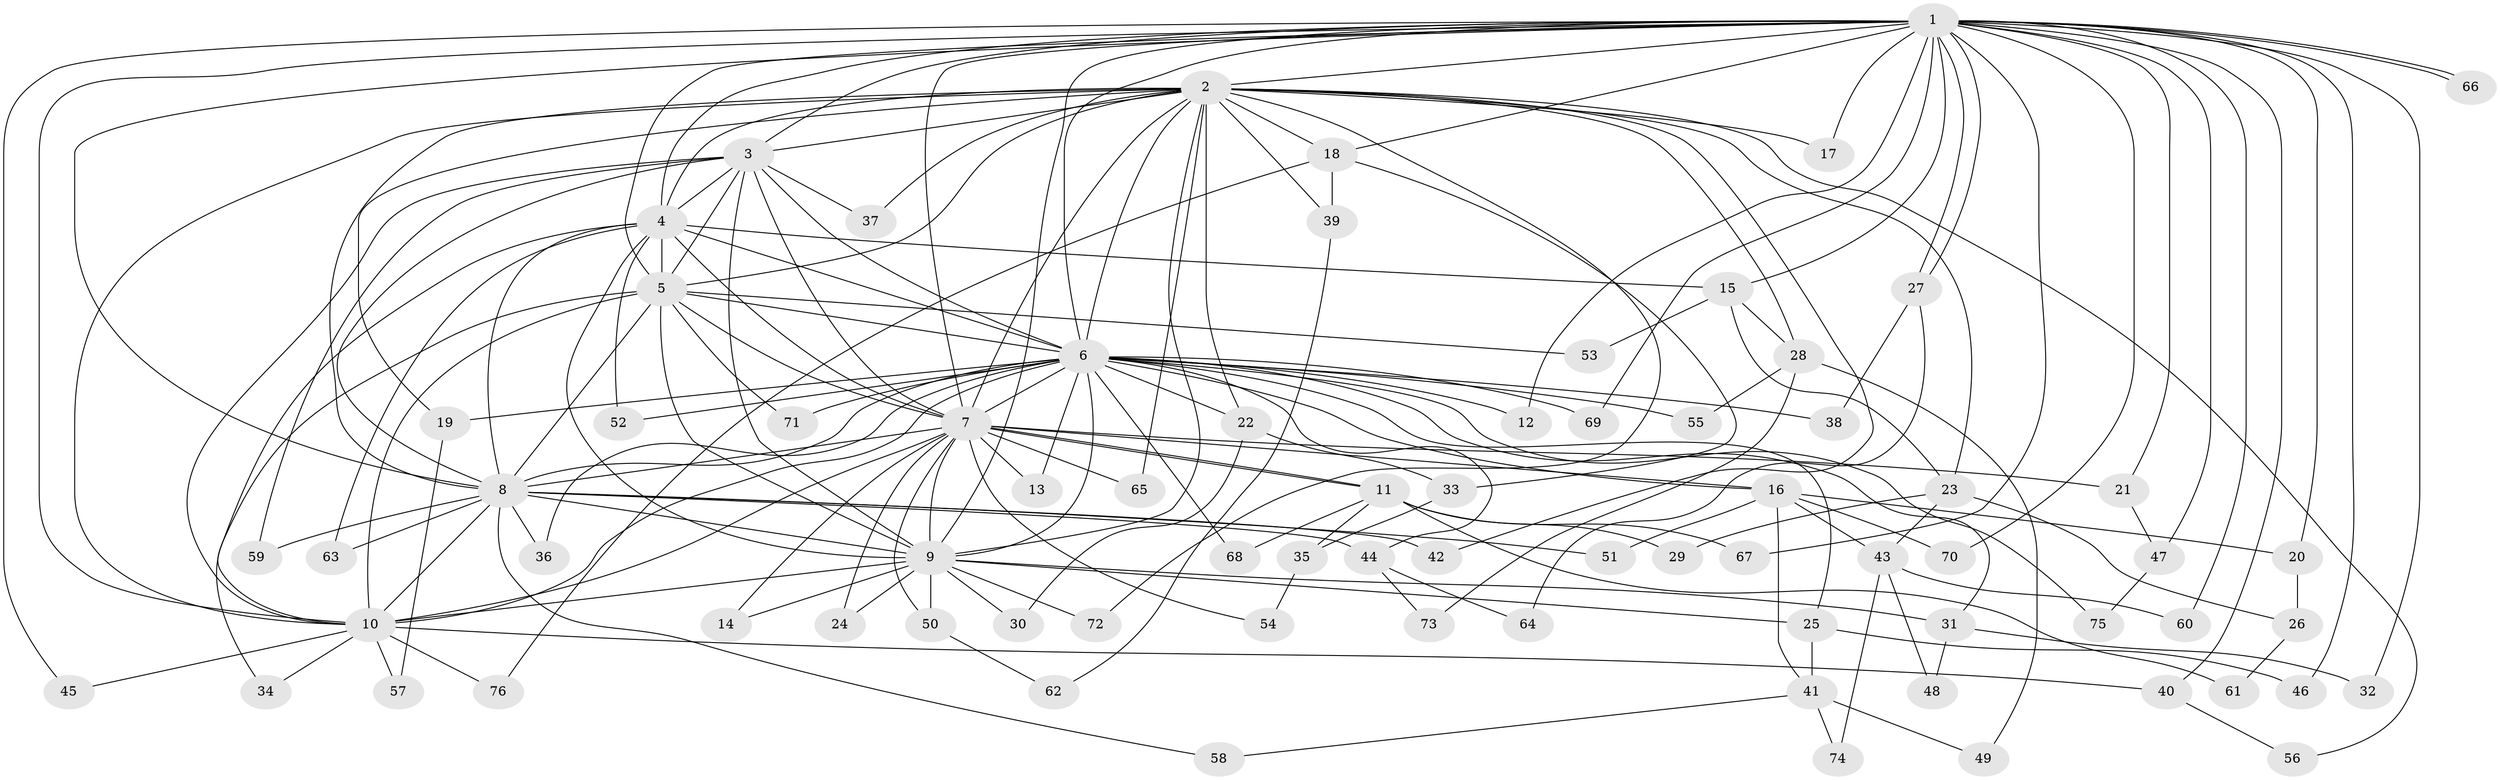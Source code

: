// coarse degree distribution, {25: 0.03333333333333333, 23: 0.016666666666666666, 12: 0.03333333333333333, 9: 0.016666666666666666, 15: 0.03333333333333333, 7: 0.016666666666666666, 2: 0.55, 8: 0.016666666666666666, 5: 0.05, 3: 0.15, 6: 0.016666666666666666, 4: 0.05, 1: 0.016666666666666666}
// Generated by graph-tools (version 1.1) at 2025/23/03/03/25 07:23:42]
// undirected, 76 vertices, 177 edges
graph export_dot {
graph [start="1"]
  node [color=gray90,style=filled];
  1;
  2;
  3;
  4;
  5;
  6;
  7;
  8;
  9;
  10;
  11;
  12;
  13;
  14;
  15;
  16;
  17;
  18;
  19;
  20;
  21;
  22;
  23;
  24;
  25;
  26;
  27;
  28;
  29;
  30;
  31;
  32;
  33;
  34;
  35;
  36;
  37;
  38;
  39;
  40;
  41;
  42;
  43;
  44;
  45;
  46;
  47;
  48;
  49;
  50;
  51;
  52;
  53;
  54;
  55;
  56;
  57;
  58;
  59;
  60;
  61;
  62;
  63;
  64;
  65;
  66;
  67;
  68;
  69;
  70;
  71;
  72;
  73;
  74;
  75;
  76;
  1 -- 2;
  1 -- 3;
  1 -- 4;
  1 -- 5;
  1 -- 6;
  1 -- 7;
  1 -- 8;
  1 -- 9;
  1 -- 10;
  1 -- 12;
  1 -- 15;
  1 -- 17;
  1 -- 18;
  1 -- 20;
  1 -- 21;
  1 -- 27;
  1 -- 27;
  1 -- 32;
  1 -- 40;
  1 -- 45;
  1 -- 46;
  1 -- 47;
  1 -- 60;
  1 -- 66;
  1 -- 66;
  1 -- 67;
  1 -- 69;
  1 -- 70;
  2 -- 3;
  2 -- 4;
  2 -- 5;
  2 -- 6;
  2 -- 7;
  2 -- 8;
  2 -- 9;
  2 -- 10;
  2 -- 17;
  2 -- 18;
  2 -- 19;
  2 -- 22;
  2 -- 23;
  2 -- 28;
  2 -- 37;
  2 -- 39;
  2 -- 42;
  2 -- 56;
  2 -- 65;
  2 -- 72;
  3 -- 4;
  3 -- 5;
  3 -- 6;
  3 -- 7;
  3 -- 8;
  3 -- 9;
  3 -- 10;
  3 -- 37;
  3 -- 59;
  4 -- 5;
  4 -- 6;
  4 -- 7;
  4 -- 8;
  4 -- 9;
  4 -- 10;
  4 -- 15;
  4 -- 52;
  4 -- 63;
  5 -- 6;
  5 -- 7;
  5 -- 8;
  5 -- 9;
  5 -- 10;
  5 -- 34;
  5 -- 53;
  5 -- 71;
  6 -- 7;
  6 -- 8;
  6 -- 9;
  6 -- 10;
  6 -- 12;
  6 -- 13;
  6 -- 16;
  6 -- 19;
  6 -- 22;
  6 -- 25;
  6 -- 31;
  6 -- 36;
  6 -- 38;
  6 -- 44;
  6 -- 52;
  6 -- 55;
  6 -- 68;
  6 -- 69;
  6 -- 71;
  6 -- 75;
  7 -- 8;
  7 -- 9;
  7 -- 10;
  7 -- 11;
  7 -- 11;
  7 -- 13;
  7 -- 14;
  7 -- 16;
  7 -- 21;
  7 -- 24;
  7 -- 50;
  7 -- 54;
  7 -- 65;
  8 -- 9;
  8 -- 10;
  8 -- 36;
  8 -- 42;
  8 -- 44;
  8 -- 51;
  8 -- 58;
  8 -- 59;
  8 -- 63;
  9 -- 10;
  9 -- 14;
  9 -- 24;
  9 -- 25;
  9 -- 30;
  9 -- 31;
  9 -- 50;
  9 -- 72;
  10 -- 34;
  10 -- 40;
  10 -- 45;
  10 -- 57;
  10 -- 76;
  11 -- 29;
  11 -- 35;
  11 -- 61;
  11 -- 67;
  11 -- 68;
  15 -- 23;
  15 -- 28;
  15 -- 53;
  16 -- 20;
  16 -- 41;
  16 -- 43;
  16 -- 51;
  16 -- 70;
  18 -- 33;
  18 -- 39;
  18 -- 76;
  19 -- 57;
  20 -- 26;
  21 -- 47;
  22 -- 30;
  22 -- 33;
  23 -- 26;
  23 -- 29;
  23 -- 43;
  25 -- 41;
  25 -- 46;
  26 -- 61;
  27 -- 38;
  27 -- 64;
  28 -- 49;
  28 -- 55;
  28 -- 73;
  31 -- 32;
  31 -- 48;
  33 -- 35;
  35 -- 54;
  39 -- 62;
  40 -- 56;
  41 -- 49;
  41 -- 58;
  41 -- 74;
  43 -- 48;
  43 -- 60;
  43 -- 74;
  44 -- 64;
  44 -- 73;
  47 -- 75;
  50 -- 62;
}
